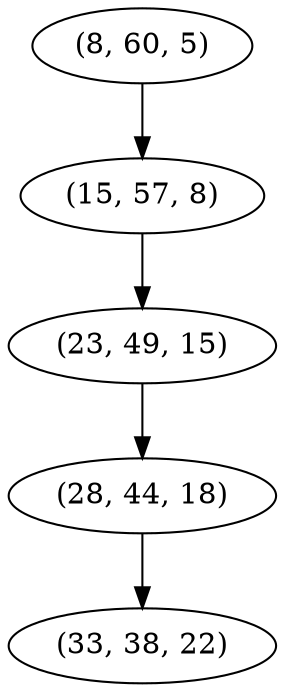 digraph tree {
    "(8, 60, 5)";
    "(15, 57, 8)";
    "(23, 49, 15)";
    "(28, 44, 18)";
    "(33, 38, 22)";
    "(8, 60, 5)" -> "(15, 57, 8)";
    "(15, 57, 8)" -> "(23, 49, 15)";
    "(23, 49, 15)" -> "(28, 44, 18)";
    "(28, 44, 18)" -> "(33, 38, 22)";
}
